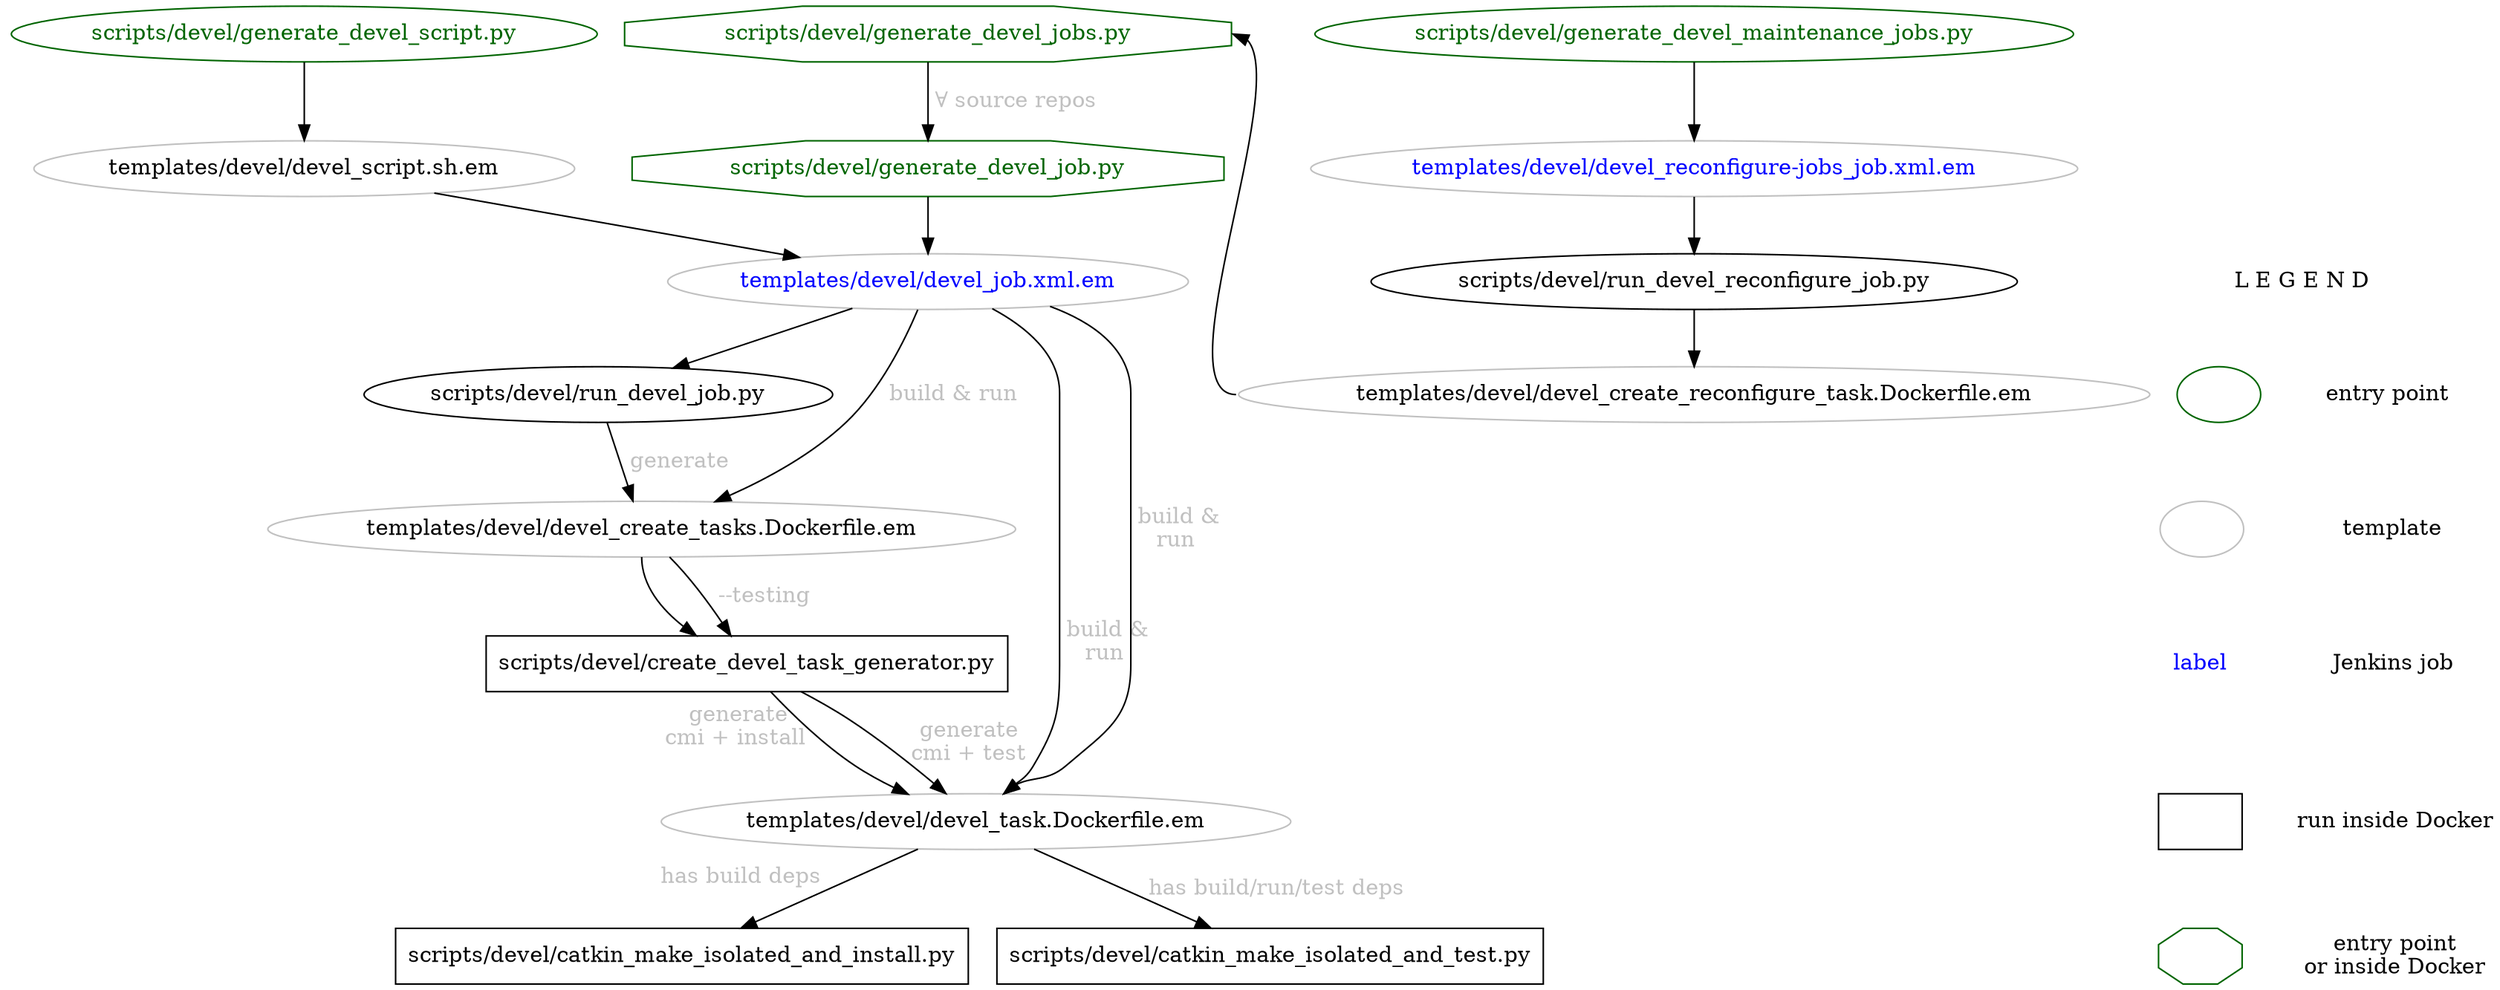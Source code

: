 digraph {
	# devel scripts
	scripts__devel__catkin_make_isolated_and_install [label="scripts/devel/catkin_make_isolated_and_install.py"]
	scripts__devel__catkin_make_isolated_and_test [label="scripts/devel/catkin_make_isolated_and_test.py"]
	scripts__devel__create_devel_task_generator [label="scripts/devel/create_devel_task_generator.py"]
	scripts__devel__generate_devel_job [label="scripts/devel/generate_devel_job.py"]
	scripts__devel__generate_devel_jobs [label="scripts/devel/generate_devel_jobs.py"]
	scripts__devel__generate_devel_maintenance_jobs [label="scripts/devel/generate_devel_maintenance_jobs.py"]
	scripts__devel__generate_devel_script [label="scripts/devel/generate_devel_script.py"]
	scripts__devel__run_devel_job [label="scripts/devel/run_devel_job.py"]
	scripts__devel__run_devel_reconfigure_job [label="scripts/devel/run_devel_reconfigure_job.py"]

	# devel templates
	templates__devel__devel_create_reconfigure_task__Dockerfile [label="templates/devel/devel_create_reconfigure_task.Dockerfile.em"]
	templates__devel__devel_create_tasks__Dockerfile [label="templates/devel/devel_create_tasks.Dockerfile.em"]
	templates__devel__devel_job__xml [label="templates/devel/devel_job.xml.em"]
	templates__devel__devel_reconfigure_jobs_job__xml [label="templates/devel/devel_reconfigure-jobs_job.xml.em"]
	templates__devel__devel_script__sh [label="templates/devel/devel_script.sh.em"]
	templates__devel__devel_task__Dockerfile [label="templates/devel/devel_task.Dockerfile.em"]

	# templates
	templates__devel__devel_create_reconfigure_task__Dockerfile,
	templates__devel__devel_create_tasks__Dockerfile,
	templates__devel__devel_job__xml,
	templates__devel__devel_reconfigure_jobs_job__xml,
	templates__devel__devel_script__sh,
	templates__devel__devel_task__Dockerfile
		[color="gray"]

	# run in Docker container
	scripts__devel__catkin_make_isolated_and_install,
	scripts__devel__catkin_make_isolated_and_test,
	scripts__devel__create_devel_task_generator
		[shape="box"]
	scripts__devel__generate_devel_job,
	scripts__devel__generate_devel_jobs
		[shape="octagon"]

	# Jenkins job templates
	templates__devel__devel_job__xml,
	templates__devel__devel_reconfigure_jobs_job__xml
		[fontcolor="blue"]

	# entry points
	scripts__devel__generate_devel_job,
	scripts__devel__generate_devel_jobs,
	scripts__devel__generate_devel_maintenance_jobs,
	scripts__devel__generate_devel_script
		[color="darkgreen", fontcolor="darkgreen"]

	# call graph
	scripts__devel__generate_devel_maintenance_jobs -> templates__devel__devel_reconfigure_jobs_job__xml [weight="2"]
	templates__devel__devel_reconfigure_jobs_job__xml -> scripts__devel__run_devel_reconfigure_job [weight="2"]
	scripts__devel__run_devel_reconfigure_job -> templates__devel__devel_create_reconfigure_task__Dockerfile [weight="2"]
	templates__devel__devel_create_reconfigure_task__Dockerfile:w -> scripts__devel__generate_devel_jobs:e [constraint=false]

	scripts__devel__generate_devel_jobs -> scripts__devel__generate_devel_job [fontcolor="gray", label=" &forall; source repos", weight="2"]
	scripts__devel__generate_devel_job -> templates__devel__devel_job__xml [weight="2"]

	templates__devel__devel_job__xml -> scripts__devel__run_devel_job
	scripts__devel__run_devel_job -> templates__devel__devel_create_tasks__Dockerfile [fontcolor="gray", label=" generate"]
	templates__devel__devel_job__xml -> templates__devel__devel_create_tasks__Dockerfile [fontcolor="gray", label="build &amp; run"]

	templates__devel__devel_create_tasks__Dockerfile:s -> scripts__devel__create_devel_task_generator
	templates__devel__devel_create_tasks__Dockerfile:se -> scripts__devel__create_devel_task_generator [fontcolor="gray", label=" --testing"]
	scripts__devel__create_devel_task_generator -> templates__devel__devel_task__Dockerfile [fontcolor="gray", xlabel="generate   \ncmi + install    "]
	scripts__devel__create_devel_task_generator -> templates__devel__devel_task__Dockerfile [fontcolor="gray", label="generate\ncmi + test"]
	templates__devel__devel_job__xml -> templates__devel__devel_task__Dockerfile:ne [fontcolor="gray", xlabel=" build &amp;\nrun"]
	templates__devel__devel_job__xml -> templates__devel__devel_task__Dockerfile:ne [fontcolor="gray", label=" build &amp;\nrun"]
	templates__devel__devel_task__Dockerfile -> scripts__devel__catkin_make_isolated_and_install [fontcolor="gray", xlabel="has build deps "]
	templates__devel__devel_task__Dockerfile -> scripts__devel__catkin_make_isolated_and_test [fontcolor="gray", label=" has build/run/test deps"]

	scripts__devel__generate_devel_script -> templates__devel__devel_script__sh [weight="2"]
	templates__devel__devel_script__sh -> templates__devel__devel_job__xml [weight="0"]

	# invisible edge to make backward arrow layout well
	scripts__devel__generate_devel_script -> scripts__devel__run_devel_job [color="red", style="invis", weight="0"]

	subgraph legend_subgraph {
		label="Legend"
		node [margin="0", shape="none"]
		legend_anchor [height="0", label="L E G E N D"]

		edge [style="invis"]
		spacer1 [label=""]
		spacer2 [label=""]
		spacer1 -> spacer2 -> legend_anchor

		k1 [color="darkgreen", label="", shape="ellipse"]
		v1 [label="entry point"]
		legend_anchor -> k1
		legend_anchor -> v1

		k2 [color="gray", label="", shape="ellipse"]
		v2 [label="template"]
		k1 -> k2
		v1 -> v2

		k3 [fontcolor="blue", label="label", shape=none]
		v3 [label="Jenkins job"]
		k2 -> k3
		v2 -> v3

		k4 [label="", shape="box"]
		v4 [label="run inside Docker"]
		k3 -> k4
		v3 -> v4

		k5 [color="darkgreen", label="", shape="octagon"]
		v5 [label="entry point\nor inside Docker"]
		k4 -> k5
		v4 -> v5

		edge [constraint=false]
		k1 -> v1
		k2 -> v2
		k3 -> v3
		k4 -> v4
	}
}
